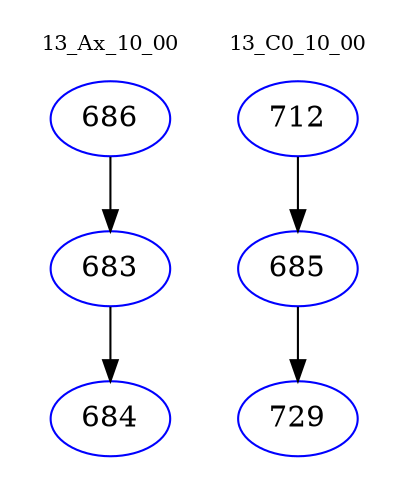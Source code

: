 digraph{
subgraph cluster_0 {
color = white
label = "13_Ax_10_00";
fontsize=10;
T0_686 [label="686", color="blue"]
T0_686 -> T0_683 [color="black"]
T0_683 [label="683", color="blue"]
T0_683 -> T0_684 [color="black"]
T0_684 [label="684", color="blue"]
}
subgraph cluster_1 {
color = white
label = "13_C0_10_00";
fontsize=10;
T1_712 [label="712", color="blue"]
T1_712 -> T1_685 [color="black"]
T1_685 [label="685", color="blue"]
T1_685 -> T1_729 [color="black"]
T1_729 [label="729", color="blue"]
}
}
